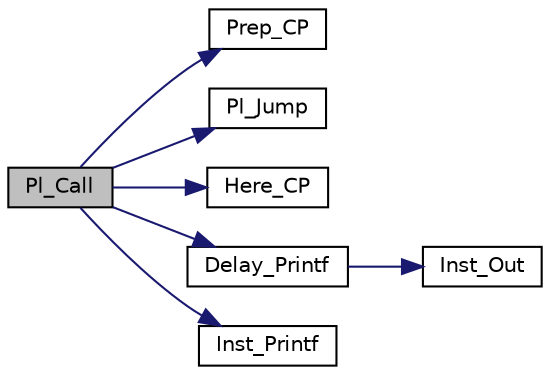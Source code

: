 digraph "Pl_Call"
{
  edge [fontname="Helvetica",fontsize="10",labelfontname="Helvetica",labelfontsize="10"];
  node [fontname="Helvetica",fontsize="10",shape=record];
  rankdir="LR";
  Node1 [label="Pl_Call",height=0.2,width=0.4,color="black", fillcolor="grey75", style="filled", fontcolor="black"];
  Node1 -> Node2 [color="midnightblue",fontsize="10",style="solid",fontname="Helvetica"];
  Node2 [label="Prep_CP",height=0.2,width=0.4,color="black", fillcolor="white", style="filled",URL="$alpha__any_8c.html#ac10bb2c52ddcf17419fddeddb95e9715"];
  Node1 -> Node3 [color="midnightblue",fontsize="10",style="solid",fontname="Helvetica"];
  Node3 [label="Pl_Jump",height=0.2,width=0.4,color="black", fillcolor="white", style="filled",URL="$alpha__any_8c.html#a5e5e17240bceefba89b5231952d11dcc"];
  Node1 -> Node4 [color="midnightblue",fontsize="10",style="solid",fontname="Helvetica"];
  Node4 [label="Here_CP",height=0.2,width=0.4,color="black", fillcolor="white", style="filled",URL="$alpha__any_8c.html#a3d367a905c1c3e8f29b268511c43462b"];
  Node1 -> Node5 [color="midnightblue",fontsize="10",style="solid",fontname="Helvetica"];
  Node5 [label="Delay_Printf",height=0.2,width=0.4,color="black", fillcolor="white", style="filled",URL="$sparc64__any_8c.html#a7884ec03fffa38e282f499d97aac3ee2"];
  Node5 -> Node6 [color="midnightblue",fontsize="10",style="solid",fontname="Helvetica"];
  Node6 [label="Inst_Out",height=0.2,width=0.4,color="black", fillcolor="white", style="filled",URL="$ma2asm_8c.html#a9608e324baa0506520d6ae9b95ae89ab"];
  Node1 -> Node7 [color="midnightblue",fontsize="10",style="solid",fontname="Helvetica"];
  Node7 [label="Inst_Printf",height=0.2,width=0.4,color="black", fillcolor="white", style="filled",URL="$ma2asm_8c.html#afeaa1e73d1371e09e196c12b114b9845"];
}

